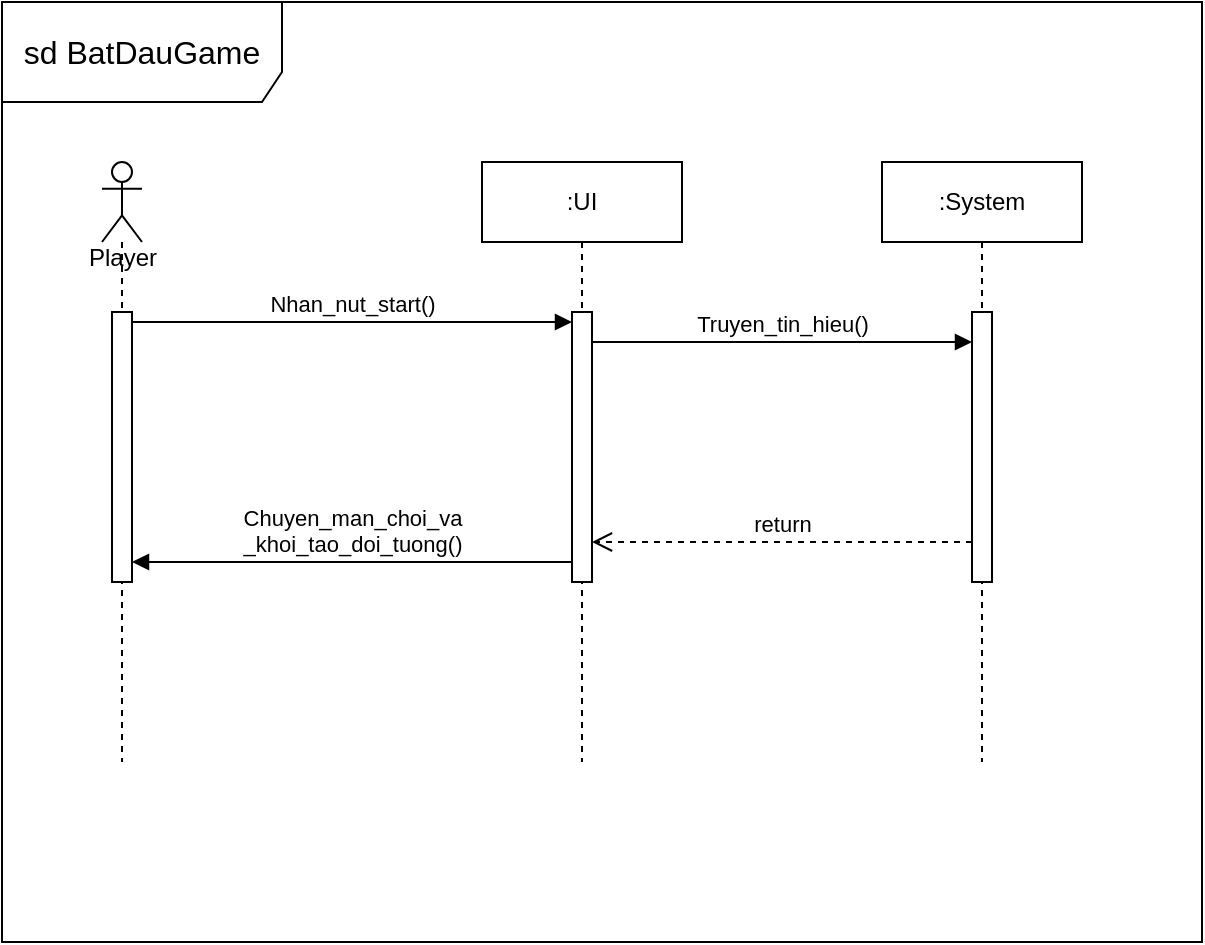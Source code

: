<mxfile version="24.4.0" type="device">
  <diagram name="Page-1" id="nYKNShxSaAUHvMM2I3pt">
    <mxGraphModel dx="732" dy="547" grid="1" gridSize="10" guides="1" tooltips="1" connect="1" arrows="1" fold="1" page="1" pageScale="1" pageWidth="850" pageHeight="1100" math="0" shadow="0">
      <root>
        <mxCell id="0" />
        <mxCell id="1" parent="0" />
        <mxCell id="0ANhI7mhSFFfcl_xUmmB-1" value="&lt;font style=&quot;font-size: 16px;&quot;&gt;sd BatDauGame&lt;/font&gt;" style="shape=umlFrame;whiteSpace=wrap;html=1;pointerEvents=0;width=140;height=50;" vertex="1" parent="1">
          <mxGeometry x="160" y="140" width="600" height="470" as="geometry" />
        </mxCell>
        <mxCell id="0ANhI7mhSFFfcl_xUmmB-3" value=":UI" style="shape=umlLifeline;perimeter=lifelinePerimeter;whiteSpace=wrap;html=1;container=1;dropTarget=0;collapsible=0;recursiveResize=0;outlineConnect=0;portConstraint=eastwest;newEdgeStyle={&quot;curved&quot;:0,&quot;rounded&quot;:0};" vertex="1" parent="1">
          <mxGeometry x="400" y="220" width="100" height="300" as="geometry" />
        </mxCell>
        <mxCell id="0ANhI7mhSFFfcl_xUmmB-7" value="" style="html=1;points=[[0,0,0,0,5],[0,1,0,0,-5],[1,0,0,0,5],[1,1,0,0,-5]];perimeter=orthogonalPerimeter;outlineConnect=0;targetShapes=umlLifeline;portConstraint=eastwest;newEdgeStyle={&quot;curved&quot;:0,&quot;rounded&quot;:0};" vertex="1" parent="0ANhI7mhSFFfcl_xUmmB-3">
          <mxGeometry x="45" y="75" width="10" height="135" as="geometry" />
        </mxCell>
        <mxCell id="0ANhI7mhSFFfcl_xUmmB-4" value=":System" style="shape=umlLifeline;perimeter=lifelinePerimeter;whiteSpace=wrap;html=1;container=1;dropTarget=0;collapsible=0;recursiveResize=0;outlineConnect=0;portConstraint=eastwest;newEdgeStyle={&quot;curved&quot;:0,&quot;rounded&quot;:0};" vertex="1" parent="1">
          <mxGeometry x="600" y="220" width="100" height="300" as="geometry" />
        </mxCell>
        <mxCell id="0ANhI7mhSFFfcl_xUmmB-11" value="" style="html=1;points=[[0,0,0,0,5],[0,1,0,0,-5],[1,0,0,0,5],[1,1,0,0,-5]];perimeter=orthogonalPerimeter;outlineConnect=0;targetShapes=umlLifeline;portConstraint=eastwest;newEdgeStyle={&quot;curved&quot;:0,&quot;rounded&quot;:0};" vertex="1" parent="0ANhI7mhSFFfcl_xUmmB-4">
          <mxGeometry x="45" y="75" width="10" height="135" as="geometry" />
        </mxCell>
        <mxCell id="0ANhI7mhSFFfcl_xUmmB-5" value="" style="shape=umlLifeline;perimeter=lifelinePerimeter;whiteSpace=wrap;html=1;container=1;dropTarget=0;collapsible=0;recursiveResize=0;outlineConnect=0;portConstraint=eastwest;newEdgeStyle={&quot;curved&quot;:0,&quot;rounded&quot;:0};participant=umlActor;size=40;" vertex="1" parent="1">
          <mxGeometry x="210" y="220" width="20" height="300" as="geometry" />
        </mxCell>
        <mxCell id="0ANhI7mhSFFfcl_xUmmB-10" value="" style="html=1;points=[[0,0,0,0,5],[0,1,0,0,-5],[1,0,0,0,5],[1,1,0,0,-5]];perimeter=orthogonalPerimeter;outlineConnect=0;targetShapes=umlLifeline;portConstraint=eastwest;newEdgeStyle={&quot;curved&quot;:0,&quot;rounded&quot;:0};" vertex="1" parent="0ANhI7mhSFFfcl_xUmmB-5">
          <mxGeometry x="5" y="75" width="10" height="135" as="geometry" />
        </mxCell>
        <mxCell id="0ANhI7mhSFFfcl_xUmmB-6" value="Player&lt;div&gt;&lt;br&gt;&lt;/div&gt;" style="text;html=1;align=center;verticalAlign=middle;resizable=0;points=[];autosize=1;strokeColor=none;fillColor=none;" vertex="1" parent="1">
          <mxGeometry x="190" y="255" width="60" height="40" as="geometry" />
        </mxCell>
        <mxCell id="0ANhI7mhSFFfcl_xUmmB-8" value="Nhan_nut_start()" style="html=1;verticalAlign=bottom;endArrow=block;curved=0;rounded=0;entryX=0;entryY=0;entryDx=0;entryDy=5;exitX=1;exitY=0;exitDx=0;exitDy=5;exitPerimeter=0;" edge="1" target="0ANhI7mhSFFfcl_xUmmB-7" parent="1" source="0ANhI7mhSFFfcl_xUmmB-10">
          <mxGeometry relative="1" as="geometry">
            <mxPoint x="370" y="300" as="sourcePoint" />
          </mxGeometry>
        </mxCell>
        <mxCell id="0ANhI7mhSFFfcl_xUmmB-12" value="Truyen_tin_hieu()" style="html=1;verticalAlign=bottom;endArrow=block;curved=0;rounded=0;" edge="1" parent="1">
          <mxGeometry width="80" relative="1" as="geometry">
            <mxPoint x="455" y="310" as="sourcePoint" />
            <mxPoint x="645" y="310" as="targetPoint" />
          </mxGeometry>
        </mxCell>
        <mxCell id="0ANhI7mhSFFfcl_xUmmB-13" value="return" style="html=1;verticalAlign=bottom;endArrow=open;dashed=1;endSize=8;curved=0;rounded=0;" edge="1" parent="1">
          <mxGeometry relative="1" as="geometry">
            <mxPoint x="645" y="410" as="sourcePoint" />
            <mxPoint x="455" y="410" as="targetPoint" />
            <Array as="points">
              <mxPoint x="550" y="410" />
            </Array>
          </mxGeometry>
        </mxCell>
        <mxCell id="0ANhI7mhSFFfcl_xUmmB-14" value="Chuyen_man_choi_va&lt;div&gt;_khoi_tao_doi_tuong()&lt;/div&gt;" style="html=1;verticalAlign=bottom;endArrow=block;curved=0;rounded=0;" edge="1" parent="1" target="0ANhI7mhSFFfcl_xUmmB-10">
          <mxGeometry width="80" relative="1" as="geometry">
            <mxPoint x="445" y="420" as="sourcePoint" />
            <mxPoint x="255" y="420" as="targetPoint" />
          </mxGeometry>
        </mxCell>
      </root>
    </mxGraphModel>
  </diagram>
</mxfile>
